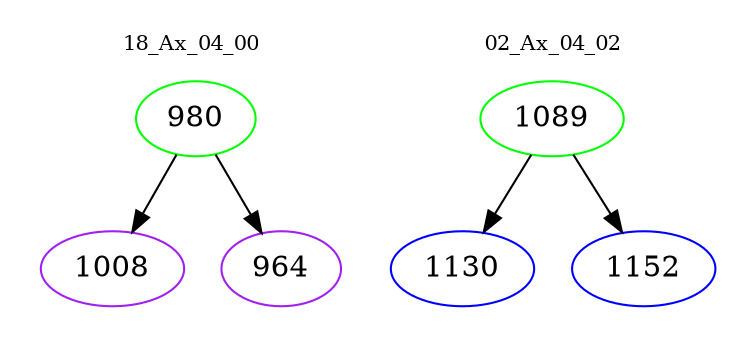 digraph{
subgraph cluster_0 {
color = white
label = "18_Ax_04_00";
fontsize=10;
T0_980 [label="980", color="green"]
T0_980 -> T0_1008 [color="black"]
T0_1008 [label="1008", color="purple"]
T0_980 -> T0_964 [color="black"]
T0_964 [label="964", color="purple"]
}
subgraph cluster_1 {
color = white
label = "02_Ax_04_02";
fontsize=10;
T1_1089 [label="1089", color="green"]
T1_1089 -> T1_1130 [color="black"]
T1_1130 [label="1130", color="blue"]
T1_1089 -> T1_1152 [color="black"]
T1_1152 [label="1152", color="blue"]
}
}
